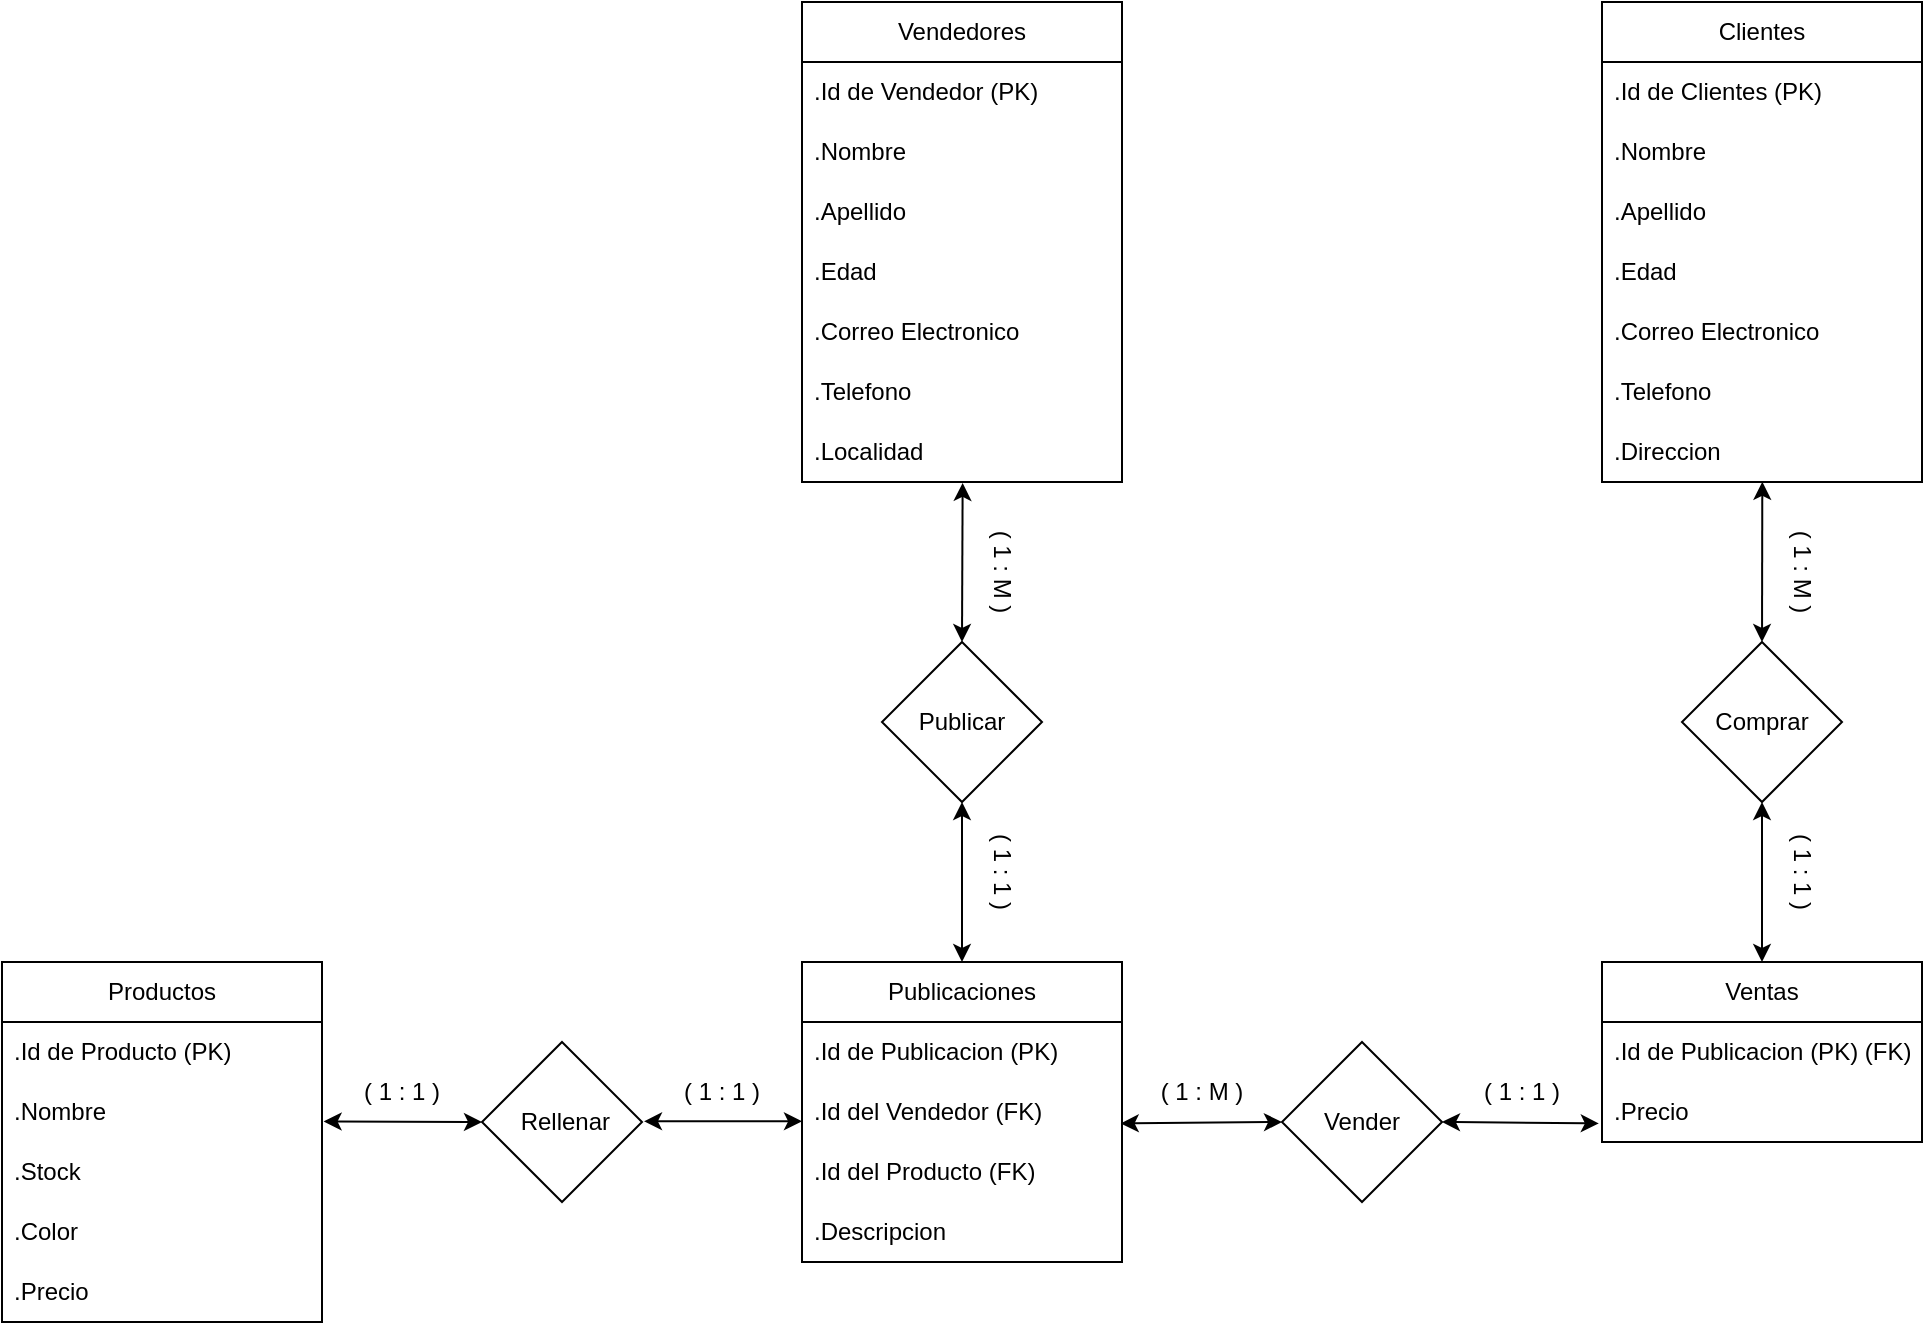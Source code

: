 <mxfile version="24.2.7" type="github">
  <diagram name="Page-1" id="KPYW-OyQv8cY2algvdTE">
    <mxGraphModel dx="1555" dy="800" grid="1" gridSize="10" guides="1" tooltips="1" connect="1" arrows="1" fold="1" page="1" pageScale="1" pageWidth="4681" pageHeight="3300" math="0" shadow="0">
      <root>
        <mxCell id="0" />
        <mxCell id="1" parent="0" />
        <mxCell id="wiblz_3YF7afEmMh0GSC-5" value="Vendedores" style="swimlane;fontStyle=0;childLayout=stackLayout;horizontal=1;startSize=30;horizontalStack=0;resizeParent=1;resizeParentMax=0;resizeLast=0;collapsible=1;marginBottom=0;whiteSpace=wrap;html=1;" vertex="1" parent="1">
          <mxGeometry x="1760" y="1240" width="160" height="240" as="geometry" />
        </mxCell>
        <mxCell id="wiblz_3YF7afEmMh0GSC-11" value=".Id de Vendedor (PK)" style="text;strokeColor=none;fillColor=none;align=left;verticalAlign=middle;spacingLeft=4;spacingRight=4;overflow=hidden;points=[[0,0.5],[1,0.5]];portConstraint=eastwest;rotatable=0;whiteSpace=wrap;html=1;" vertex="1" parent="wiblz_3YF7afEmMh0GSC-5">
          <mxGeometry y="30" width="160" height="30" as="geometry" />
        </mxCell>
        <mxCell id="wiblz_3YF7afEmMh0GSC-10" value=".Nombre&amp;nbsp;" style="text;strokeColor=none;fillColor=none;align=left;verticalAlign=middle;spacingLeft=4;spacingRight=4;overflow=hidden;points=[[0,0.5],[1,0.5]];portConstraint=eastwest;rotatable=0;whiteSpace=wrap;html=1;" vertex="1" parent="wiblz_3YF7afEmMh0GSC-5">
          <mxGeometry y="60" width="160" height="30" as="geometry" />
        </mxCell>
        <mxCell id="wiblz_3YF7afEmMh0GSC-12" value=".Apellido&amp;nbsp;" style="text;strokeColor=none;fillColor=none;align=left;verticalAlign=middle;spacingLeft=4;spacingRight=4;overflow=hidden;points=[[0,0.5],[1,0.5]];portConstraint=eastwest;rotatable=0;whiteSpace=wrap;html=1;" vertex="1" parent="wiblz_3YF7afEmMh0GSC-5">
          <mxGeometry y="90" width="160" height="30" as="geometry" />
        </mxCell>
        <mxCell id="wiblz_3YF7afEmMh0GSC-13" value=".Edad&amp;nbsp;" style="text;strokeColor=none;fillColor=none;align=left;verticalAlign=middle;spacingLeft=4;spacingRight=4;overflow=hidden;points=[[0,0.5],[1,0.5]];portConstraint=eastwest;rotatable=0;whiteSpace=wrap;html=1;" vertex="1" parent="wiblz_3YF7afEmMh0GSC-5">
          <mxGeometry y="120" width="160" height="30" as="geometry" />
        </mxCell>
        <mxCell id="wiblz_3YF7afEmMh0GSC-14" value=".Correo Electronico" style="text;strokeColor=none;fillColor=none;align=left;verticalAlign=middle;spacingLeft=4;spacingRight=4;overflow=hidden;points=[[0,0.5],[1,0.5]];portConstraint=eastwest;rotatable=0;whiteSpace=wrap;html=1;" vertex="1" parent="wiblz_3YF7afEmMh0GSC-5">
          <mxGeometry y="150" width="160" height="30" as="geometry" />
        </mxCell>
        <mxCell id="wiblz_3YF7afEmMh0GSC-15" value=".Telefono" style="text;strokeColor=none;fillColor=none;align=left;verticalAlign=middle;spacingLeft=4;spacingRight=4;overflow=hidden;points=[[0,0.5],[1,0.5]];portConstraint=eastwest;rotatable=0;whiteSpace=wrap;html=1;" vertex="1" parent="wiblz_3YF7afEmMh0GSC-5">
          <mxGeometry y="180" width="160" height="30" as="geometry" />
        </mxCell>
        <mxCell id="wiblz_3YF7afEmMh0GSC-16" value=".Localidad" style="text;strokeColor=none;fillColor=none;align=left;verticalAlign=middle;spacingLeft=4;spacingRight=4;overflow=hidden;points=[[0,0.5],[1,0.5]];portConstraint=eastwest;rotatable=0;whiteSpace=wrap;html=1;" vertex="1" parent="wiblz_3YF7afEmMh0GSC-5">
          <mxGeometry y="210" width="160" height="30" as="geometry" />
        </mxCell>
        <mxCell id="wiblz_3YF7afEmMh0GSC-17" value="Clientes" style="swimlane;fontStyle=0;childLayout=stackLayout;horizontal=1;startSize=30;horizontalStack=0;resizeParent=1;resizeParentMax=0;resizeLast=0;collapsible=1;marginBottom=0;whiteSpace=wrap;html=1;" vertex="1" parent="1">
          <mxGeometry x="2160" y="1240" width="160" height="240" as="geometry" />
        </mxCell>
        <mxCell id="wiblz_3YF7afEmMh0GSC-18" value=".Id de Clientes (PK)" style="text;strokeColor=none;fillColor=none;align=left;verticalAlign=middle;spacingLeft=4;spacingRight=4;overflow=hidden;points=[[0,0.5],[1,0.5]];portConstraint=eastwest;rotatable=0;whiteSpace=wrap;html=1;" vertex="1" parent="wiblz_3YF7afEmMh0GSC-17">
          <mxGeometry y="30" width="160" height="30" as="geometry" />
        </mxCell>
        <mxCell id="wiblz_3YF7afEmMh0GSC-19" value=".Nombre&amp;nbsp;" style="text;strokeColor=none;fillColor=none;align=left;verticalAlign=middle;spacingLeft=4;spacingRight=4;overflow=hidden;points=[[0,0.5],[1,0.5]];portConstraint=eastwest;rotatable=0;whiteSpace=wrap;html=1;" vertex="1" parent="wiblz_3YF7afEmMh0GSC-17">
          <mxGeometry y="60" width="160" height="30" as="geometry" />
        </mxCell>
        <mxCell id="wiblz_3YF7afEmMh0GSC-20" value=".Apellido&amp;nbsp;" style="text;strokeColor=none;fillColor=none;align=left;verticalAlign=middle;spacingLeft=4;spacingRight=4;overflow=hidden;points=[[0,0.5],[1,0.5]];portConstraint=eastwest;rotatable=0;whiteSpace=wrap;html=1;" vertex="1" parent="wiblz_3YF7afEmMh0GSC-17">
          <mxGeometry y="90" width="160" height="30" as="geometry" />
        </mxCell>
        <mxCell id="wiblz_3YF7afEmMh0GSC-21" value=".Edad&amp;nbsp;" style="text;strokeColor=none;fillColor=none;align=left;verticalAlign=middle;spacingLeft=4;spacingRight=4;overflow=hidden;points=[[0,0.5],[1,0.5]];portConstraint=eastwest;rotatable=0;whiteSpace=wrap;html=1;" vertex="1" parent="wiblz_3YF7afEmMh0GSC-17">
          <mxGeometry y="120" width="160" height="30" as="geometry" />
        </mxCell>
        <mxCell id="wiblz_3YF7afEmMh0GSC-22" value=".Correo Electronico" style="text;strokeColor=none;fillColor=none;align=left;verticalAlign=middle;spacingLeft=4;spacingRight=4;overflow=hidden;points=[[0,0.5],[1,0.5]];portConstraint=eastwest;rotatable=0;whiteSpace=wrap;html=1;" vertex="1" parent="wiblz_3YF7afEmMh0GSC-17">
          <mxGeometry y="150" width="160" height="30" as="geometry" />
        </mxCell>
        <mxCell id="wiblz_3YF7afEmMh0GSC-23" value=".Telefono" style="text;strokeColor=none;fillColor=none;align=left;verticalAlign=middle;spacingLeft=4;spacingRight=4;overflow=hidden;points=[[0,0.5],[1,0.5]];portConstraint=eastwest;rotatable=0;whiteSpace=wrap;html=1;" vertex="1" parent="wiblz_3YF7afEmMh0GSC-17">
          <mxGeometry y="180" width="160" height="30" as="geometry" />
        </mxCell>
        <mxCell id="wiblz_3YF7afEmMh0GSC-24" value=".Direccion" style="text;strokeColor=none;fillColor=none;align=left;verticalAlign=middle;spacingLeft=4;spacingRight=4;overflow=hidden;points=[[0,0.5],[1,0.5]];portConstraint=eastwest;rotatable=0;whiteSpace=wrap;html=1;" vertex="1" parent="wiblz_3YF7afEmMh0GSC-17">
          <mxGeometry y="210" width="160" height="30" as="geometry" />
        </mxCell>
        <mxCell id="wiblz_3YF7afEmMh0GSC-25" value="Productos" style="swimlane;fontStyle=0;childLayout=stackLayout;horizontal=1;startSize=30;horizontalStack=0;resizeParent=1;resizeParentMax=0;resizeLast=0;collapsible=1;marginBottom=0;whiteSpace=wrap;html=1;" vertex="1" parent="1">
          <mxGeometry x="1360" y="1720" width="160" height="180" as="geometry">
            <mxRectangle x="1360" y="1720" width="90" height="30" as="alternateBounds" />
          </mxGeometry>
        </mxCell>
        <mxCell id="wiblz_3YF7afEmMh0GSC-26" value=".Id de Producto&amp;nbsp;(PK)" style="text;strokeColor=none;fillColor=none;align=left;verticalAlign=middle;spacingLeft=4;spacingRight=4;overflow=hidden;points=[[0,0.5],[1,0.5]];portConstraint=eastwest;rotatable=0;whiteSpace=wrap;html=1;" vertex="1" parent="wiblz_3YF7afEmMh0GSC-25">
          <mxGeometry y="30" width="160" height="30" as="geometry" />
        </mxCell>
        <mxCell id="wiblz_3YF7afEmMh0GSC-27" value=".Nombre&amp;nbsp;" style="text;strokeColor=none;fillColor=none;align=left;verticalAlign=middle;spacingLeft=4;spacingRight=4;overflow=hidden;points=[[0,0.5],[1,0.5]];portConstraint=eastwest;rotatable=0;whiteSpace=wrap;html=1;" vertex="1" parent="wiblz_3YF7afEmMh0GSC-25">
          <mxGeometry y="60" width="160" height="30" as="geometry" />
        </mxCell>
        <mxCell id="wiblz_3YF7afEmMh0GSC-28" value=".Stock&amp;nbsp;" style="text;strokeColor=none;fillColor=none;align=left;verticalAlign=middle;spacingLeft=4;spacingRight=4;overflow=hidden;points=[[0,0.5],[1,0.5]];portConstraint=eastwest;rotatable=0;whiteSpace=wrap;html=1;" vertex="1" parent="wiblz_3YF7afEmMh0GSC-25">
          <mxGeometry y="90" width="160" height="30" as="geometry" />
        </mxCell>
        <mxCell id="wiblz_3YF7afEmMh0GSC-29" value=".Color&amp;nbsp;" style="text;strokeColor=none;fillColor=none;align=left;verticalAlign=middle;spacingLeft=4;spacingRight=4;overflow=hidden;points=[[0,0.5],[1,0.5]];portConstraint=eastwest;rotatable=0;whiteSpace=wrap;html=1;" vertex="1" parent="wiblz_3YF7afEmMh0GSC-25">
          <mxGeometry y="120" width="160" height="30" as="geometry" />
        </mxCell>
        <mxCell id="wiblz_3YF7afEmMh0GSC-30" value=".Precio" style="text;strokeColor=none;fillColor=none;align=left;verticalAlign=middle;spacingLeft=4;spacingRight=4;overflow=hidden;points=[[0,0.5],[1,0.5]];portConstraint=eastwest;rotatable=0;whiteSpace=wrap;html=1;" vertex="1" parent="wiblz_3YF7afEmMh0GSC-25">
          <mxGeometry y="150" width="160" height="30" as="geometry" />
        </mxCell>
        <mxCell id="wiblz_3YF7afEmMh0GSC-33" value="Publicaciones" style="swimlane;fontStyle=0;childLayout=stackLayout;horizontal=1;startSize=30;horizontalStack=0;resizeParent=1;resizeParentMax=0;resizeLast=0;collapsible=1;marginBottom=0;whiteSpace=wrap;html=1;" vertex="1" parent="1">
          <mxGeometry x="1760" y="1720" width="160" height="150" as="geometry" />
        </mxCell>
        <mxCell id="wiblz_3YF7afEmMh0GSC-34" value=".Id de Publicacion (PK)" style="text;strokeColor=none;fillColor=none;align=left;verticalAlign=middle;spacingLeft=4;spacingRight=4;overflow=hidden;points=[[0,0.5],[1,0.5]];portConstraint=eastwest;rotatable=0;whiteSpace=wrap;html=1;" vertex="1" parent="wiblz_3YF7afEmMh0GSC-33">
          <mxGeometry y="30" width="160" height="30" as="geometry" />
        </mxCell>
        <mxCell id="wiblz_3YF7afEmMh0GSC-35" value=".Id del Vendedor (FK)" style="text;strokeColor=none;fillColor=none;align=left;verticalAlign=middle;spacingLeft=4;spacingRight=4;overflow=hidden;points=[[0,0.5],[1,0.5]];portConstraint=eastwest;rotatable=0;whiteSpace=wrap;html=1;" vertex="1" parent="wiblz_3YF7afEmMh0GSC-33">
          <mxGeometry y="60" width="160" height="30" as="geometry" />
        </mxCell>
        <mxCell id="wiblz_3YF7afEmMh0GSC-36" value=".Id del Producto (FK)" style="text;strokeColor=none;fillColor=none;align=left;verticalAlign=middle;spacingLeft=4;spacingRight=4;overflow=hidden;points=[[0,0.5],[1,0.5]];portConstraint=eastwest;rotatable=0;whiteSpace=wrap;html=1;" vertex="1" parent="wiblz_3YF7afEmMh0GSC-33">
          <mxGeometry y="90" width="160" height="30" as="geometry" />
        </mxCell>
        <mxCell id="wiblz_3YF7afEmMh0GSC-37" value=".Descripcion" style="text;strokeColor=none;fillColor=none;align=left;verticalAlign=middle;spacingLeft=4;spacingRight=4;overflow=hidden;points=[[0,0.5],[1,0.5]];portConstraint=eastwest;rotatable=0;whiteSpace=wrap;html=1;" vertex="1" parent="wiblz_3YF7afEmMh0GSC-33">
          <mxGeometry y="120" width="160" height="30" as="geometry" />
        </mxCell>
        <mxCell id="wiblz_3YF7afEmMh0GSC-41" value="Ventas" style="swimlane;fontStyle=0;childLayout=stackLayout;horizontal=1;startSize=30;horizontalStack=0;resizeParent=1;resizeParentMax=0;resizeLast=0;collapsible=1;marginBottom=0;whiteSpace=wrap;html=1;" vertex="1" parent="1">
          <mxGeometry x="2160" y="1720" width="160" height="90" as="geometry" />
        </mxCell>
        <mxCell id="wiblz_3YF7afEmMh0GSC-42" value=".Id de Publicacion (PK) (FK)" style="text;strokeColor=none;fillColor=none;align=left;verticalAlign=middle;spacingLeft=4;spacingRight=4;overflow=hidden;points=[[0,0.5],[1,0.5]];portConstraint=eastwest;rotatable=0;whiteSpace=wrap;html=1;" vertex="1" parent="wiblz_3YF7afEmMh0GSC-41">
          <mxGeometry y="30" width="160" height="30" as="geometry" />
        </mxCell>
        <mxCell id="wiblz_3YF7afEmMh0GSC-43" value=".Precio&amp;nbsp;" style="text;strokeColor=none;fillColor=none;align=left;verticalAlign=middle;spacingLeft=4;spacingRight=4;overflow=hidden;points=[[0,0.5],[1,0.5]];portConstraint=eastwest;rotatable=0;whiteSpace=wrap;html=1;" vertex="1" parent="wiblz_3YF7afEmMh0GSC-41">
          <mxGeometry y="60" width="160" height="30" as="geometry" />
        </mxCell>
        <mxCell id="wiblz_3YF7afEmMh0GSC-47" value="" style="rhombus;whiteSpace=wrap;html=1;" vertex="1" parent="1">
          <mxGeometry x="1800" y="1560" width="80" height="80" as="geometry" />
        </mxCell>
        <mxCell id="wiblz_3YF7afEmMh0GSC-48" value="" style="rhombus;whiteSpace=wrap;html=1;" vertex="1" parent="1">
          <mxGeometry x="2200" y="1560" width="80" height="80" as="geometry" />
        </mxCell>
        <mxCell id="wiblz_3YF7afEmMh0GSC-49" value="Publicar" style="text;html=1;align=center;verticalAlign=middle;whiteSpace=wrap;rounded=0;" vertex="1" parent="1">
          <mxGeometry x="1810" y="1585" width="60" height="30" as="geometry" />
        </mxCell>
        <mxCell id="wiblz_3YF7afEmMh0GSC-50" value="Comprar" style="text;html=1;align=center;verticalAlign=middle;whiteSpace=wrap;rounded=0;" vertex="1" parent="1">
          <mxGeometry x="2210" y="1585" width="60" height="30" as="geometry" />
        </mxCell>
        <mxCell id="wiblz_3YF7afEmMh0GSC-51" value="" style="rhombus;whiteSpace=wrap;html=1;" vertex="1" parent="1">
          <mxGeometry x="2000" y="1760" width="80" height="80" as="geometry" />
        </mxCell>
        <mxCell id="wiblz_3YF7afEmMh0GSC-52" value="Vender" style="text;html=1;align=center;verticalAlign=middle;whiteSpace=wrap;rounded=0;" vertex="1" parent="1">
          <mxGeometry x="2010" y="1785" width="60" height="30" as="geometry" />
        </mxCell>
        <mxCell id="wiblz_3YF7afEmMh0GSC-53" value="" style="endArrow=classic;startArrow=classic;html=1;rounded=0;exitX=0.5;exitY=0;exitDx=0;exitDy=0;entryX=0.5;entryY=1;entryDx=0;entryDy=0;" edge="1" parent="1" source="wiblz_3YF7afEmMh0GSC-33" target="wiblz_3YF7afEmMh0GSC-47">
          <mxGeometry width="50" height="50" relative="1" as="geometry">
            <mxPoint x="1770" y="1660" as="sourcePoint" />
            <mxPoint x="1820" y="1610" as="targetPoint" />
          </mxGeometry>
        </mxCell>
        <mxCell id="wiblz_3YF7afEmMh0GSC-54" value="" style="endArrow=classic;startArrow=classic;html=1;rounded=0;exitX=0.5;exitY=0;exitDx=0;exitDy=0;entryX=0.502;entryY=1.015;entryDx=0;entryDy=0;entryPerimeter=0;" edge="1" parent="1" source="wiblz_3YF7afEmMh0GSC-47" target="wiblz_3YF7afEmMh0GSC-16">
          <mxGeometry width="50" height="50" relative="1" as="geometry">
            <mxPoint x="1780" y="1600" as="sourcePoint" />
            <mxPoint x="1830" y="1550" as="targetPoint" />
          </mxGeometry>
        </mxCell>
        <mxCell id="wiblz_3YF7afEmMh0GSC-58" value="" style="endArrow=classic;startArrow=classic;html=1;rounded=0;exitX=0;exitY=0.5;exitDx=0;exitDy=0;entryX=0.996;entryY=0.691;entryDx=0;entryDy=0;entryPerimeter=0;" edge="1" parent="1" source="wiblz_3YF7afEmMh0GSC-51" target="wiblz_3YF7afEmMh0GSC-35">
          <mxGeometry width="50" height="50" relative="1" as="geometry">
            <mxPoint x="1900" y="1730" as="sourcePoint" />
            <mxPoint x="1950" y="1680" as="targetPoint" />
          </mxGeometry>
        </mxCell>
        <mxCell id="wiblz_3YF7afEmMh0GSC-59" value="" style="endArrow=classic;startArrow=classic;html=1;rounded=0;exitX=-0.01;exitY=0.691;exitDx=0;exitDy=0;exitPerimeter=0;entryX=1;entryY=0.5;entryDx=0;entryDy=0;" edge="1" parent="1" source="wiblz_3YF7afEmMh0GSC-43" target="wiblz_3YF7afEmMh0GSC-51">
          <mxGeometry width="50" height="50" relative="1" as="geometry">
            <mxPoint x="2040" y="1800" as="sourcePoint" />
            <mxPoint x="2090" y="1750" as="targetPoint" />
          </mxGeometry>
        </mxCell>
        <mxCell id="wiblz_3YF7afEmMh0GSC-60" value="" style="endArrow=classic;startArrow=classic;html=1;rounded=0;exitX=0.5;exitY=0;exitDx=0;exitDy=0;" edge="1" parent="1" source="wiblz_3YF7afEmMh0GSC-41">
          <mxGeometry width="50" height="50" relative="1" as="geometry">
            <mxPoint x="2190" y="1650" as="sourcePoint" />
            <mxPoint x="2240" y="1640" as="targetPoint" />
          </mxGeometry>
        </mxCell>
        <mxCell id="wiblz_3YF7afEmMh0GSC-61" value="" style="endArrow=classic;startArrow=classic;html=1;rounded=0;exitX=0.5;exitY=0;exitDx=0;exitDy=0;entryX=0.501;entryY=0.996;entryDx=0;entryDy=0;entryPerimeter=0;" edge="1" parent="1" source="wiblz_3YF7afEmMh0GSC-48" target="wiblz_3YF7afEmMh0GSC-24">
          <mxGeometry width="50" height="50" relative="1" as="geometry">
            <mxPoint x="2210" y="1520" as="sourcePoint" />
            <mxPoint x="2260" y="1470" as="targetPoint" />
          </mxGeometry>
        </mxCell>
        <mxCell id="wiblz_3YF7afEmMh0GSC-62" value="" style="rhombus;whiteSpace=wrap;html=1;" vertex="1" parent="1">
          <mxGeometry x="1600" y="1760" width="80" height="80" as="geometry" />
        </mxCell>
        <mxCell id="wiblz_3YF7afEmMh0GSC-63" value="&amp;nbsp;Rellenar" style="text;html=1;align=center;verticalAlign=middle;whiteSpace=wrap;rounded=0;" vertex="1" parent="1">
          <mxGeometry x="1610" y="1785" width="60" height="30" as="geometry" />
        </mxCell>
        <mxCell id="wiblz_3YF7afEmMh0GSC-64" value="" style="endArrow=classic;startArrow=classic;html=1;rounded=0;exitX=1.005;exitY=0.658;exitDx=0;exitDy=0;exitPerimeter=0;entryX=0;entryY=0.5;entryDx=0;entryDy=0;" edge="1" parent="1" source="wiblz_3YF7afEmMh0GSC-27" target="wiblz_3YF7afEmMh0GSC-62">
          <mxGeometry width="50" height="50" relative="1" as="geometry">
            <mxPoint x="1570" y="1760" as="sourcePoint" />
            <mxPoint x="1620" y="1710" as="targetPoint" />
          </mxGeometry>
        </mxCell>
        <mxCell id="wiblz_3YF7afEmMh0GSC-65" value="" style="endArrow=classic;startArrow=classic;html=1;rounded=0;exitX=1.005;exitY=0.658;exitDx=0;exitDy=0;exitPerimeter=0;entryX=0;entryY=0.5;entryDx=0;entryDy=0;" edge="1" parent="1">
          <mxGeometry width="50" height="50" relative="1" as="geometry">
            <mxPoint x="1681" y="1799.67" as="sourcePoint" />
            <mxPoint x="1760" y="1799.67" as="targetPoint" />
          </mxGeometry>
        </mxCell>
        <mxCell id="wiblz_3YF7afEmMh0GSC-66" value="( 1 : M )" style="text;html=1;align=center;verticalAlign=middle;whiteSpace=wrap;rounded=0;rotation=90;" vertex="1" parent="1">
          <mxGeometry x="1830" y="1510" width="60" height="30" as="geometry" />
        </mxCell>
        <mxCell id="wiblz_3YF7afEmMh0GSC-67" value="( 1 : 1 )" style="text;html=1;align=center;verticalAlign=middle;whiteSpace=wrap;rounded=0;rotation=90;" vertex="1" parent="1">
          <mxGeometry x="1830" y="1660" width="60" height="30" as="geometry" />
        </mxCell>
        <mxCell id="wiblz_3YF7afEmMh0GSC-68" value="( 1 : 1 )" style="text;html=1;align=center;verticalAlign=middle;whiteSpace=wrap;rounded=0;rotation=0;" vertex="1" parent="1">
          <mxGeometry x="1530" y="1770" width="60" height="30" as="geometry" />
        </mxCell>
        <mxCell id="wiblz_3YF7afEmMh0GSC-69" value="( 1 : 1 )" style="text;html=1;align=center;verticalAlign=middle;whiteSpace=wrap;rounded=0;rotation=0;" vertex="1" parent="1">
          <mxGeometry x="1690" y="1770" width="60" height="30" as="geometry" />
        </mxCell>
        <mxCell id="wiblz_3YF7afEmMh0GSC-70" value="( 1 : M )" style="text;html=1;align=center;verticalAlign=middle;whiteSpace=wrap;rounded=0;rotation=0;" vertex="1" parent="1">
          <mxGeometry x="1930" y="1770" width="60" height="30" as="geometry" />
        </mxCell>
        <mxCell id="wiblz_3YF7afEmMh0GSC-71" value="( 1 : 1 )" style="text;html=1;align=center;verticalAlign=middle;whiteSpace=wrap;rounded=0;rotation=0;" vertex="1" parent="1">
          <mxGeometry x="2090" y="1770" width="60" height="30" as="geometry" />
        </mxCell>
        <mxCell id="wiblz_3YF7afEmMh0GSC-72" value="( 1 : M )" style="text;html=1;align=center;verticalAlign=middle;whiteSpace=wrap;rounded=0;rotation=90;" vertex="1" parent="1">
          <mxGeometry x="2230" y="1510" width="60" height="30" as="geometry" />
        </mxCell>
        <mxCell id="wiblz_3YF7afEmMh0GSC-73" value="( 1 : 1 )" style="text;html=1;align=center;verticalAlign=middle;whiteSpace=wrap;rounded=0;rotation=90;" vertex="1" parent="1">
          <mxGeometry x="2230" y="1660" width="60" height="30" as="geometry" />
        </mxCell>
      </root>
    </mxGraphModel>
  </diagram>
</mxfile>
